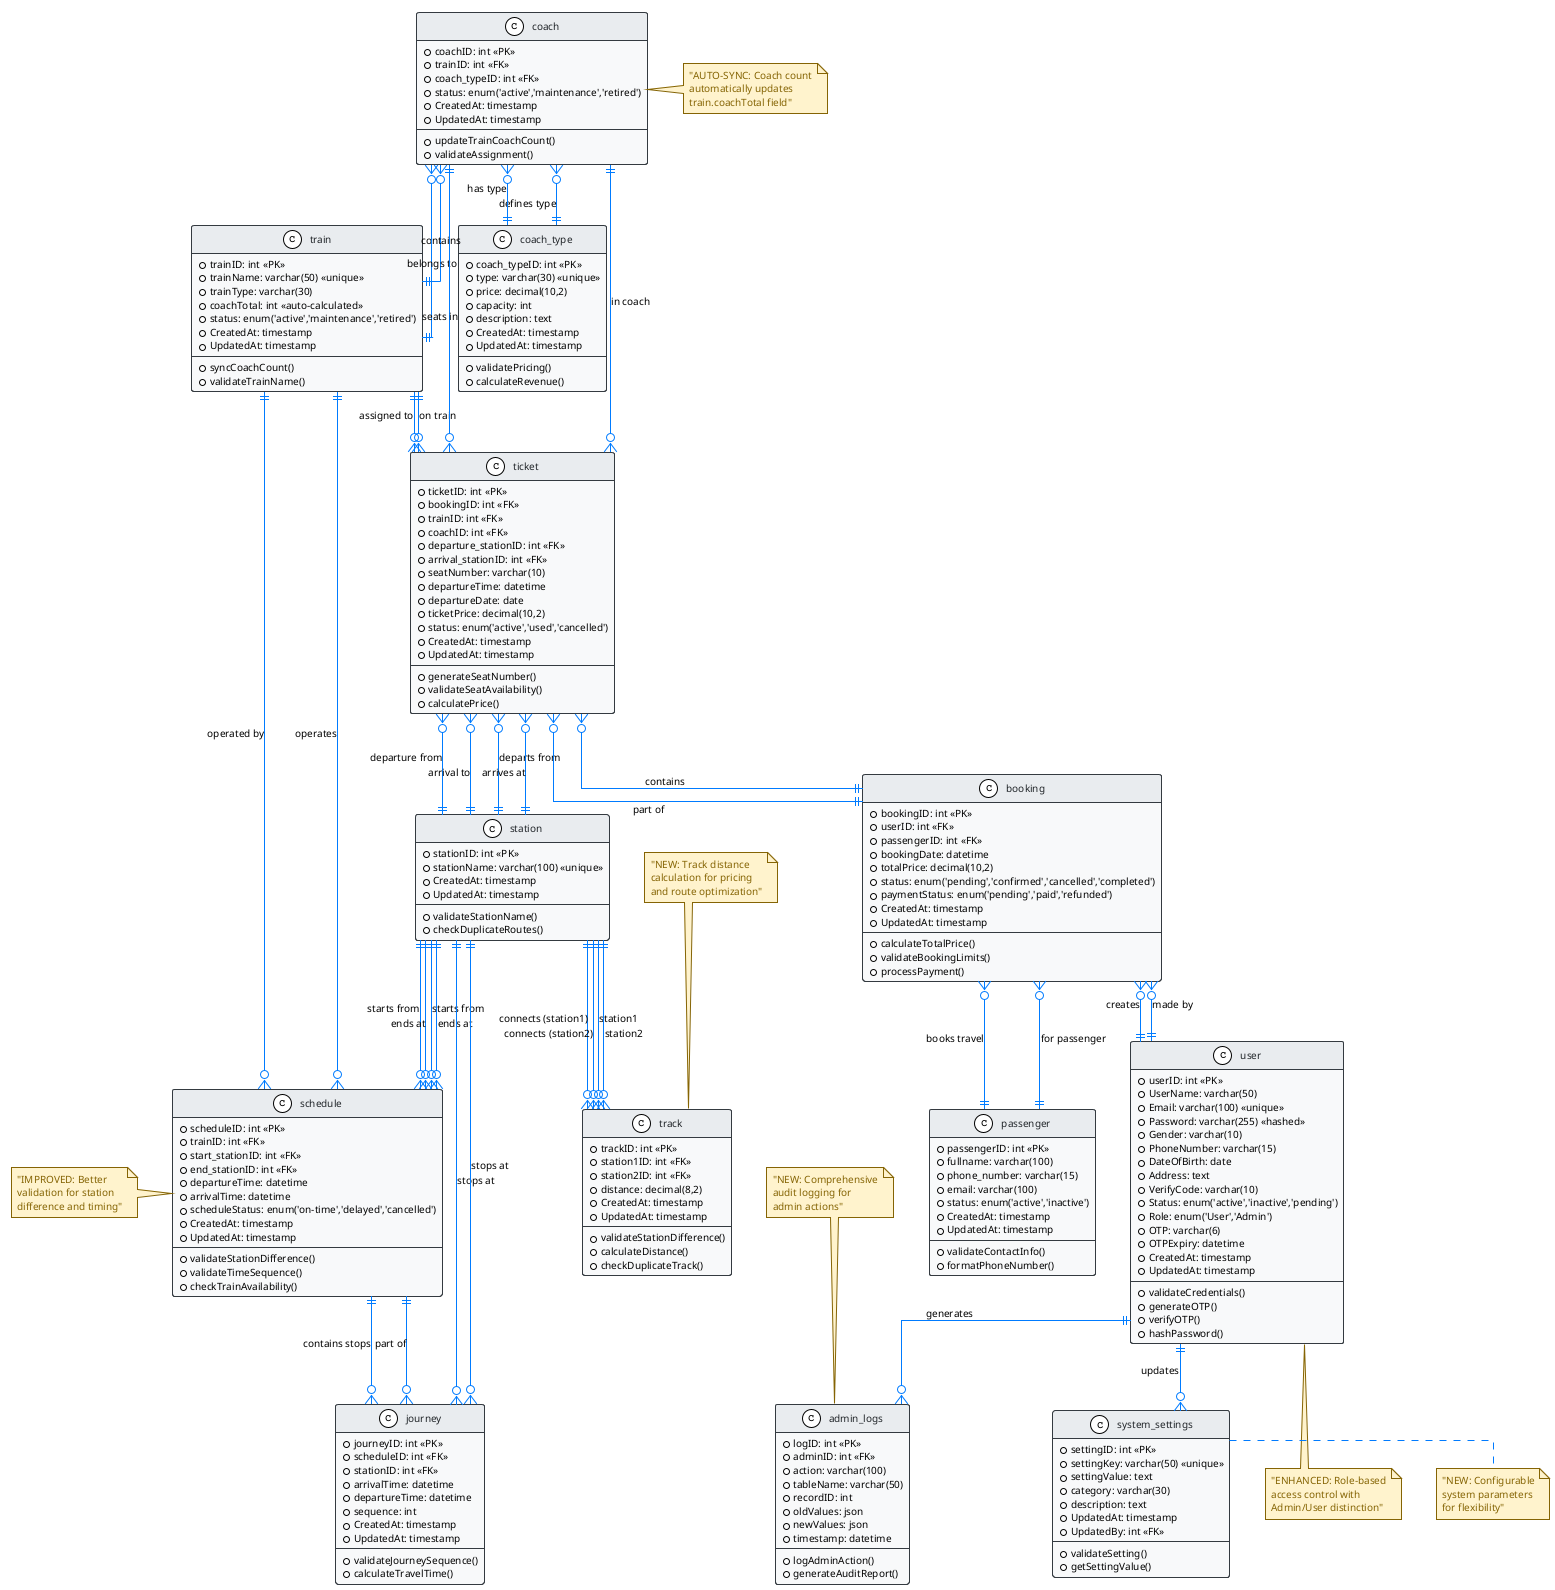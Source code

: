 @startuml BackendComponentDiagram

!theme plain
hide empty members
skinparam linetype ortho
skinparam monochrome false
skinparam defaultFontName Signika
skinparam defaultFontSize 10

' Enhanced styling for better readability
skinparam class {
  BackgroundColor #F8F9FA
  BorderColor #343A40
  ArrowColor #007BFF
  FontColor #212529
  HeaderBackgroundColor #E9ECEF
  HeaderFontColor #495057
}

skinparam note {
  BackgroundColor #FFF3CD
  BorderColor #856404
  FontColor #856404
}

' Core User Management
class user {
  + userID: int <<PK>>
  + UserName: varchar(50)
  + Email: varchar(100) <<unique>>
  + Password: varchar(255) <<hashed>>
  + Gender: varchar(10)
  + PhoneNumber: varchar(15)
  + DateOfBirth: date
  + Address: text
  + VerifyCode: varchar(10)
  + Status: enum('active','inactive','pending')
  + Role: enum('User','Admin')
  + OTP: varchar(6)
  + OTPExpiry: datetime
  + CreatedAt: timestamp
  + UpdatedAt: timestamp
  --
  + validateCredentials()
  + generateOTP()
  + verifyOTP()
  + hashPassword()
}

' Transportation Infrastructure
class station {
  + stationID: int <<PK>>
  + stationName: varchar(100) <<unique>>
  + CreatedAt: timestamp
  + UpdatedAt: timestamp
  --
  + validateStationName()
  + checkDuplicateRoutes()
}

class track {
  + trackID: int <<PK>>
  + station1ID: int <<FK>>
  + station2ID: int <<FK>>
  + distance: decimal(8,2)
  + CreatedAt: timestamp
  + UpdatedAt: timestamp
  --
  + validateStationDifference()
  + calculateDistance()
  + checkDuplicateTrack()
}

' Train Management
class train {
  + trainID: int <<PK>>
  + trainName: varchar(50) <<unique>>
  + trainType: varchar(30)
  + coachTotal: int <<auto-calculated>>
  + status: enum('active','maintenance','retired')
  + CreatedAt: timestamp
  + UpdatedAt: timestamp
  --
  + syncCoachCount()
  + validateTrainName()
}

class coach_type {
  + coach_typeID: int <<PK>>
  + type: varchar(30) <<unique>>
  + price: decimal(10,2)
  + capacity: int
  + description: text
  + CreatedAt: timestamp
  + UpdatedAt: timestamp
  --
  + validatePricing()
  + calculateRevenue()
}

class coach {
  + coachID: int <<PK>>
  + trainID: int <<FK>>
  + coach_typeID: int <<FK>>
  + status: enum('active','maintenance','retired')
  + CreatedAt: timestamp
  + UpdatedAt: timestamp
  --
  + updateTrainCoachCount()
  + validateAssignment()
}

' Scheduling System
class schedule {
  + scheduleID: int <<PK>>
  + trainID: int <<FK>>
  + start_stationID: int <<FK>>
  + end_stationID: int <<FK>>
  + departureTime: datetime
  + arrivalTime: datetime
  + scheduleStatus: enum('on-time','delayed','cancelled')
  + CreatedAt: timestamp
  + UpdatedAt: timestamp
  --
  + validateStationDifference()
  + validateTimeSequence()
  + checkTrainAvailability()
}

class journey {
  + journeyID: int <<PK>>
  + scheduleID: int <<FK>>
  + stationID: int <<FK>>
  + arrivalTime: datetime
  + departureTime: datetime
  + sequence: int
  + CreatedAt: timestamp
  + UpdatedAt: timestamp
  --
  + validateJourneySequence()
  + calculateTravelTime()
}

' Customer Management
class passenger {
  + passengerID: int <<PK>>
  + fullname: varchar(100)
  + phone_number: varchar(15)
  + email: varchar(100)
  + status: enum('active','inactive')
  + CreatedAt: timestamp
  + UpdatedAt: timestamp
  --
  + validateContactInfo()
  + formatPhoneNumber()
}

' Booking & Ticketing
class booking {
  + bookingID: int <<PK>>
  + userID: int <<FK>>
  + passengerID: int <<FK>>
  + bookingDate: datetime
  + totalPrice: decimal(10,2)
  + status: enum('pending','confirmed','cancelled','completed')
  + paymentStatus: enum('pending','paid','refunded')
  + CreatedAt: timestamp
  + UpdatedAt: timestamp
  --
  + calculateTotalPrice()
  + validateBookingLimits()
  + processPayment()
}

class ticket {
  + ticketID: int <<PK>>
  + bookingID: int <<FK>>
  + trainID: int <<FK>>
  + coachID: int <<FK>>
  + departure_stationID: int <<FK>>
  + arrival_stationID: int <<FK>>
  + seatNumber: varchar(10)
  + departureTime: datetime
  + departureDate: date
  + ticketPrice: decimal(10,2)
  + status: enum('active','used','cancelled')
  + CreatedAt: timestamp
  + UpdatedAt: timestamp
  --
  + generateSeatNumber()
  + validateSeatAvailability()
  + calculatePrice()
}

' Administrative Tables
class admin_logs {
  + logID: int <<PK>>
  + adminID: int <<FK>>
  + action: varchar(100)
  + tableName: varchar(50)
  + recordID: int
  + oldValues: json
  + newValues: json
  + timestamp: datetime
  --
  + logAdminAction()
  + generateAuditReport()
}

class system_settings {
  + settingID: int <<PK>>
  + settingKey: varchar(50) <<unique>>
  + settingValue: text
  + category: varchar(30)
  + description: text
  + UpdatedAt: timestamp
  + UpdatedBy: int <<FK>>
  --
  + validateSetting()
  + getSettingValue()
}

' Relationships with improved cardinality and constraints
user ||--o{ booking : "creates"
user ||--o{ admin_logs : "generates"
user ||--o{ system_settings : "updates"

station ||--o{ track : "connects (station1)"
station ||--o{ track : "connects (station2)"
station ||--o{ schedule : "starts from"
station ||--o{ schedule : "ends at"
station ||--o{ journey : "stops at"
station ||--o{ ticket : "departure from"
station ||--o{ ticket : "arrival to"

track }o--|| station : "station1"
track }o--|| station : "station2"

train ||--o{ coach : "contains"
train ||--o{ schedule : "operates"
train ||--o{ ticket : "assigned to"

coach_type ||--o{ coach : "defines type"
coach }o--|| train : "belongs to"
coach }o--|| coach_type : "has type"
coach ||--o{ ticket : "seats in"

schedule }o--|| train : "operated by"
schedule }o--|| station : "starts from"
schedule }o--|| station : "ends at"
schedule ||--o{ journey : "contains stops"

journey }o--|| schedule : "part of"
journey }o--|| station : "stops at"

passenger ||--o{ booking : "books travel"
booking }o--|| user : "made by"
booking }o--|| passenger : "for passenger"
booking ||--o{ ticket : "contains"

ticket }o--|| booking : "part of"
ticket }o--|| train : "on train"
ticket }o--|| coach : "in coach"
ticket }o--|| station : "departs from"
ticket }o--|| station : "arrives at"

' Notes for key improvements
note top of track : "NEW: Track distance\ncalculation for pricing\nand route optimization"

note right of coach : "AUTO-SYNC: Coach count\nautomatically updates\ntrain.coachTotal field"

note top of admin_logs : "NEW: Comprehensive\naudit logging for\nadmin actions"

note right of system_settings : "NEW: Configurable\nsystem parameters\nfor flexibility"

note bottom of user : "ENHANCED: Role-based\naccess control with\nAdmin/User distinction"

note left of schedule : "IMPROVED: Better\nvalidation for station\ndifference and timing"

@enduml